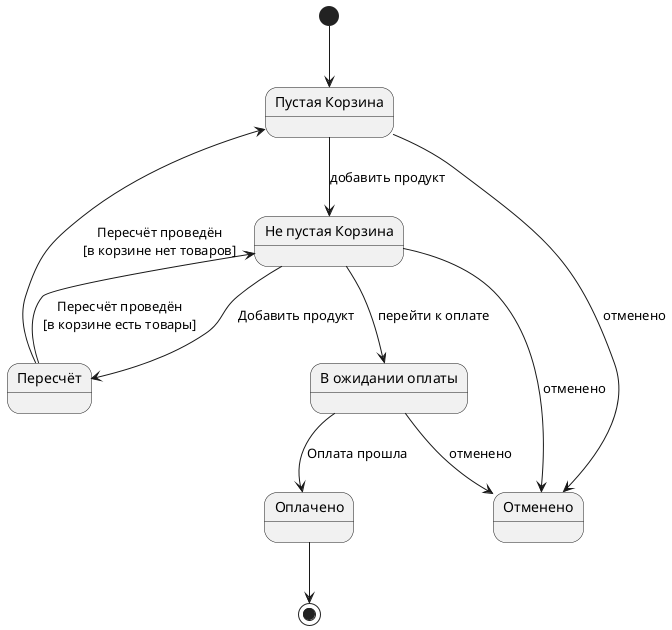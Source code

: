 @startuml stateDiagram
state "Пустая Корзина" as EmptyCart
state "Не пустая Корзина" as NotSoEmptyCart
state "Пересчёт" as Recount
state "В ожидании оплаты" as WaitForMoney
state "Оплачено" as Paid
state "Отменено" as Canceled

[*] --> EmptyCart
EmptyCart --> NotSoEmptyCart : добавить продукт
NotSoEmptyCart --> Recount : Добавить продукт
Recount --> NotSoEmptyCart : Пересчёт проведён\n[в корзине есть товары]
Recount --> EmptyCart : Пересчёт проведён\n[в корзине нет товаров]
NotSoEmptyCart --> Canceled : отменено
EmptyCart --> Canceled : отменено
NotSoEmptyCart --> WaitForMoney : перейти к оплате 
WaitForMoney --> Canceled : отменено
WaitForMoney --> Paid : Оплата прошла
Paid --> [*]


@enduml
